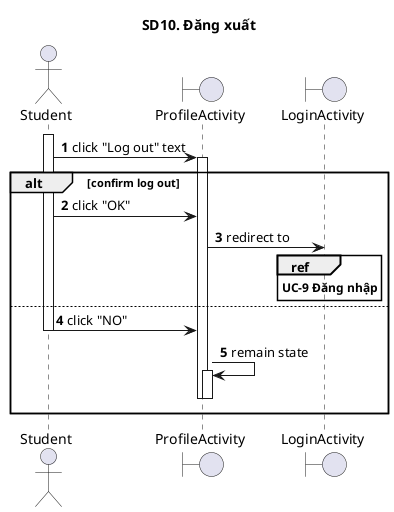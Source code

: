 @startuml Sq

autonumber
title SD10. Đăng xuất

actor "Student"
boundary "ProfileActivity"
boundary "LoginActivity"

activate Student
Student -> ProfileActivity: click "Log out" text
activate ProfileActivity

alt confirm log out
Student -> ProfileActivity: click "OK"
ProfileActivity -> LoginActivity: redirect to
ref over LoginActivity
**UC-9 Đăng nhập**
end ref
else
Student -> ProfileActivity: click "NO"
deactivate Student
ProfileActivity -> ProfileActivity: remain state
activate ProfileActivity
deactivate ProfileActivity
deactivate ProfileActivity
end


@enduml